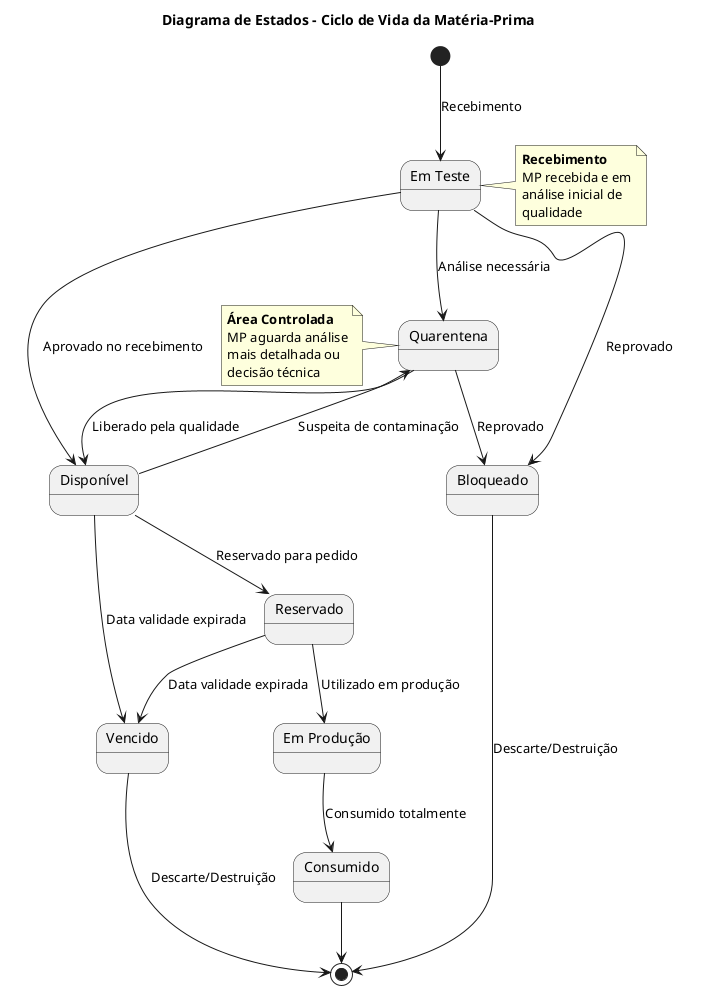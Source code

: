 @startuml
title Diagrama de Estados - Ciclo de Vida da Matéria-Prima

state "Em Teste" as teste
state "Disponível" as disponivel
state "Reservado" as reservado
state "Em Produção" as producao
state "Quarentena" as quarentena
state "Bloqueado" as bloqueado
state "Vencido" as vencido
state "Consumido" as consumido

[*] --> teste : Recebimento

teste --> disponivel : Aprovado no recebimento
teste --> quarentena : Análise necessária
teste --> bloqueado : Reprovado

disponivel --> reservado : Reservado para pedido
reservado --> producao : Utilizado em produção
producao --> consumido : Consumido totalmente

disponivel --> quarentena : Suspeita de contaminação
quarentena --> disponivel : Liberado pela qualidade
quarentena --> bloqueado : Reprovado

disponivel --> vencido : Data validade expirada
reservado --> vencido : Data validade expirada
bloqueado --> [*] : Descarte/Destruição
vencido --> [*] : Descarte/Destruição
consumido --> [*]

note right of teste
  **Recebimento**
  MP recebida e em
  análise inicial de
  qualidade
end note

note left of quarentena
  **Área Controlada**
  MP aguarda análise
  mais detalhada ou
  decisão técnica
end note

@enduml